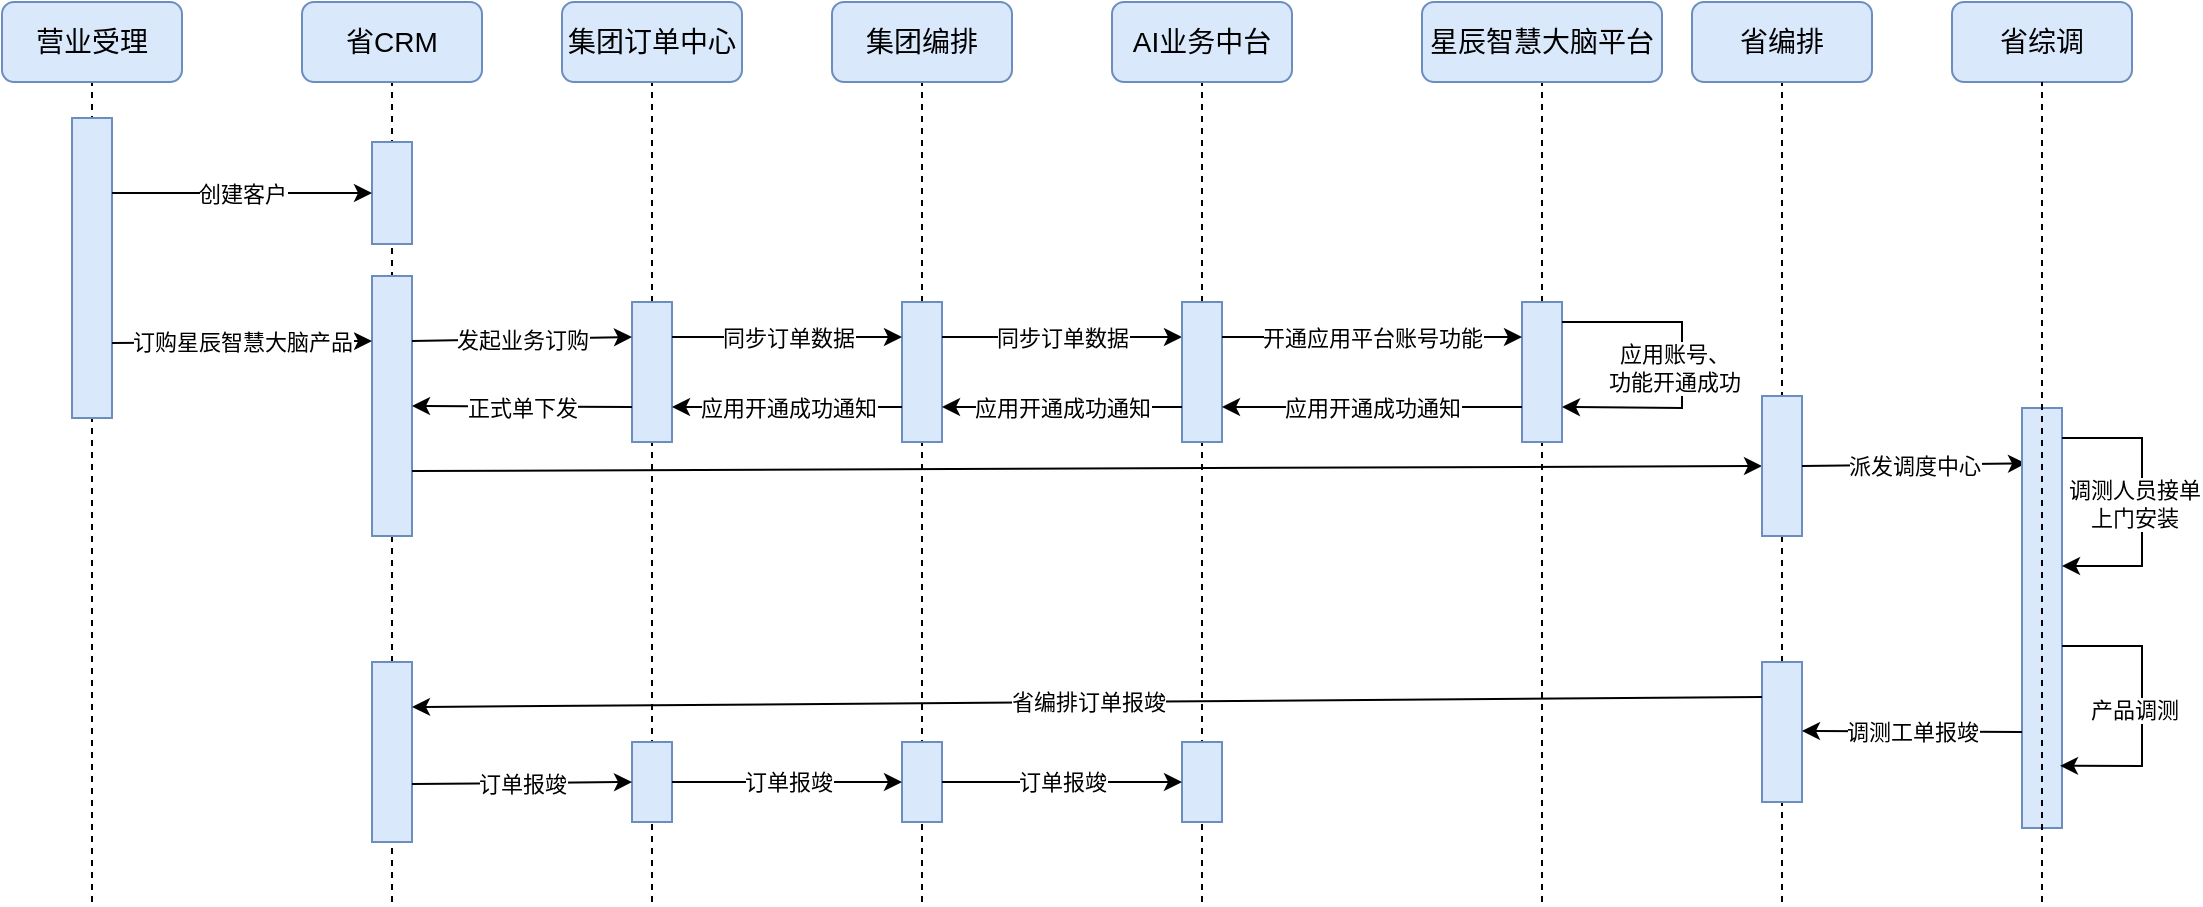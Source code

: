 <mxfile version="22.1.16" type="github">
  <diagram name="第 1 页" id="IRaudZAVaMdEsycl-TIE">
    <mxGraphModel dx="1426" dy="751" grid="1" gridSize="10" guides="1" tooltips="1" connect="1" arrows="1" fold="1" page="1" pageScale="1" pageWidth="827" pageHeight="1169" math="0" shadow="0">
      <root>
        <mxCell id="0" />
        <mxCell id="1" parent="0" />
        <mxCell id="FhZEgIiry43uXNgDlU4w-84" value="" style="endArrow=none;dashed=1;html=1;rounded=0;entryX=0.5;entryY=1;entryDx=0;entryDy=0;" edge="1" parent="1" target="FhZEgIiry43uXNgDlU4w-7">
          <mxGeometry width="50" height="50" relative="1" as="geometry">
            <mxPoint x="920" y="720" as="sourcePoint" />
            <mxPoint x="930" y="330" as="targetPoint" />
          </mxGeometry>
        </mxCell>
        <mxCell id="FhZEgIiry43uXNgDlU4w-83" value="" style="endArrow=none;dashed=1;html=1;rounded=0;entryX=0.5;entryY=1;entryDx=0;entryDy=0;" edge="1" parent="1" target="FhZEgIiry43uXNgDlU4w-5">
          <mxGeometry width="50" height="50" relative="1" as="geometry">
            <mxPoint x="800" y="720" as="sourcePoint" />
            <mxPoint x="770" y="350" as="targetPoint" />
          </mxGeometry>
        </mxCell>
        <mxCell id="FhZEgIiry43uXNgDlU4w-82" value="" style="endArrow=none;dashed=1;html=1;rounded=0;entryX=0.5;entryY=1;entryDx=0;entryDy=0;" edge="1" parent="1" target="FhZEgIiry43uXNgDlU4w-4">
          <mxGeometry width="50" height="50" relative="1" as="geometry">
            <mxPoint x="630" y="720" as="sourcePoint" />
            <mxPoint x="620" y="340" as="targetPoint" />
          </mxGeometry>
        </mxCell>
        <mxCell id="FhZEgIiry43uXNgDlU4w-81" value="" style="endArrow=none;dashed=1;html=1;rounded=0;entryX=0.5;entryY=1;entryDx=0;entryDy=0;" edge="1" parent="1" target="FhZEgIiry43uXNgDlU4w-3">
          <mxGeometry width="50" height="50" relative="1" as="geometry">
            <mxPoint x="490" y="720" as="sourcePoint" />
            <mxPoint x="480" y="340" as="targetPoint" />
          </mxGeometry>
        </mxCell>
        <mxCell id="FhZEgIiry43uXNgDlU4w-80" value="" style="endArrow=none;dashed=1;html=1;rounded=0;entryX=0.5;entryY=1;entryDx=0;entryDy=0;" edge="1" parent="1" target="FhZEgIiry43uXNgDlU4w-2">
          <mxGeometry width="50" height="50" relative="1" as="geometry">
            <mxPoint x="355" y="720" as="sourcePoint" />
            <mxPoint x="370" y="350" as="targetPoint" />
          </mxGeometry>
        </mxCell>
        <mxCell id="FhZEgIiry43uXNgDlU4w-78" value="" style="endArrow=none;dashed=1;html=1;rounded=0;entryX=0.5;entryY=1;entryDx=0;entryDy=0;" edge="1" parent="1" target="FhZEgIiry43uXNgDlU4w-1">
          <mxGeometry width="50" height="50" relative="1" as="geometry">
            <mxPoint x="225" y="720" as="sourcePoint" />
            <mxPoint x="560" y="340" as="targetPoint" />
          </mxGeometry>
        </mxCell>
        <mxCell id="FhZEgIiry43uXNgDlU4w-75" value="" style="endArrow=none;dashed=1;html=1;rounded=0;entryX=0.5;entryY=1;entryDx=0;entryDy=0;" edge="1" parent="1" target="FhZEgIiry43uXNgDlU4w-23">
          <mxGeometry width="50" height="50" relative="1" as="geometry">
            <mxPoint x="75" y="720" as="sourcePoint" />
            <mxPoint x="65" y="350" as="targetPoint" />
          </mxGeometry>
        </mxCell>
        <mxCell id="FhZEgIiry43uXNgDlU4w-1" value="&lt;font style=&quot;font-size: 14px;&quot;&gt;省CRM&lt;/font&gt;" style="rounded=1;whiteSpace=wrap;html=1;fillColor=#dae8fc;strokeColor=#6c8ebf;" vertex="1" parent="1">
          <mxGeometry x="180" y="270" width="90" height="40" as="geometry" />
        </mxCell>
        <mxCell id="FhZEgIiry43uXNgDlU4w-2" value="&lt;font style=&quot;font-size: 14px;&quot;&gt;集团订单中心&lt;/font&gt;" style="rounded=1;whiteSpace=wrap;html=1;fillColor=#dae8fc;strokeColor=#6c8ebf;" vertex="1" parent="1">
          <mxGeometry x="310" y="270" width="90" height="40" as="geometry" />
        </mxCell>
        <mxCell id="FhZEgIiry43uXNgDlU4w-3" value="&lt;font style=&quot;font-size: 14px;&quot;&gt;集团编排&lt;/font&gt;" style="rounded=1;whiteSpace=wrap;html=1;fillColor=#dae8fc;strokeColor=#6c8ebf;" vertex="1" parent="1">
          <mxGeometry x="445" y="270" width="90" height="40" as="geometry" />
        </mxCell>
        <mxCell id="FhZEgIiry43uXNgDlU4w-4" value="&lt;font style=&quot;font-size: 14px;&quot;&gt;AI业务中台&lt;/font&gt;" style="rounded=1;whiteSpace=wrap;html=1;fillColor=#dae8fc;strokeColor=#6c8ebf;" vertex="1" parent="1">
          <mxGeometry x="585" y="270" width="90" height="40" as="geometry" />
        </mxCell>
        <mxCell id="FhZEgIiry43uXNgDlU4w-5" value="&lt;font style=&quot;font-size: 14px;&quot;&gt;星辰智慧大脑平台&lt;/font&gt;" style="rounded=1;whiteSpace=wrap;html=1;fillColor=#dae8fc;strokeColor=#6c8ebf;" vertex="1" parent="1">
          <mxGeometry x="740" y="270" width="120" height="40" as="geometry" />
        </mxCell>
        <mxCell id="FhZEgIiry43uXNgDlU4w-7" value="&lt;font style=&quot;font-size: 14px;&quot;&gt;省编排&lt;/font&gt;" style="rounded=1;whiteSpace=wrap;html=1;fillColor=#dae8fc;strokeColor=#6c8ebf;" vertex="1" parent="1">
          <mxGeometry x="875" y="270" width="90" height="40" as="geometry" />
        </mxCell>
        <mxCell id="FhZEgIiry43uXNgDlU4w-8" value="&lt;font style=&quot;font-size: 14px;&quot;&gt;省综调&lt;/font&gt;" style="rounded=1;whiteSpace=wrap;html=1;fillColor=#dae8fc;strokeColor=#6c8ebf;" vertex="1" parent="1">
          <mxGeometry x="1005" y="270" width="90" height="40" as="geometry" />
        </mxCell>
        <mxCell id="FhZEgIiry43uXNgDlU4w-9" value="" style="rounded=0;whiteSpace=wrap;html=1;fillColor=#dae8fc;strokeColor=#6c8ebf;" vertex="1" parent="1">
          <mxGeometry x="65" y="328" width="20" height="150" as="geometry" />
        </mxCell>
        <mxCell id="FhZEgIiry43uXNgDlU4w-10" value="" style="rounded=0;whiteSpace=wrap;html=1;fillColor=#dae8fc;strokeColor=#6c8ebf;" vertex="1" parent="1">
          <mxGeometry x="215" y="340" width="20" height="51" as="geometry" />
        </mxCell>
        <mxCell id="FhZEgIiry43uXNgDlU4w-11" value="" style="endArrow=classic;html=1;rounded=0;entryX=0;entryY=0.5;entryDx=0;entryDy=0;exitX=1;exitY=0.25;exitDx=0;exitDy=0;" edge="1" parent="1" source="FhZEgIiry43uXNgDlU4w-9" target="FhZEgIiry43uXNgDlU4w-10">
          <mxGeometry relative="1" as="geometry">
            <mxPoint x="80" y="380.5" as="sourcePoint" />
            <mxPoint x="225" y="380" as="targetPoint" />
          </mxGeometry>
        </mxCell>
        <mxCell id="FhZEgIiry43uXNgDlU4w-12" value="创建客户" style="edgeLabel;resizable=0;html=1;align=center;verticalAlign=middle;" connectable="0" vertex="1" parent="FhZEgIiry43uXNgDlU4w-11">
          <mxGeometry relative="1" as="geometry" />
        </mxCell>
        <mxCell id="FhZEgIiry43uXNgDlU4w-14" value="" style="rounded=0;whiteSpace=wrap;html=1;fillColor=#dae8fc;strokeColor=#6c8ebf;" vertex="1" parent="1">
          <mxGeometry x="215" y="407" width="20" height="130" as="geometry" />
        </mxCell>
        <mxCell id="FhZEgIiry43uXNgDlU4w-15" value="" style="endArrow=classic;html=1;rounded=0;exitX=1;exitY=0.75;exitDx=0;exitDy=0;entryX=0;entryY=0.25;entryDx=0;entryDy=0;" edge="1" parent="1" source="FhZEgIiry43uXNgDlU4w-9" target="FhZEgIiry43uXNgDlU4w-14">
          <mxGeometry relative="1" as="geometry">
            <mxPoint x="100" y="432" as="sourcePoint" />
            <mxPoint x="225" y="430" as="targetPoint" />
          </mxGeometry>
        </mxCell>
        <mxCell id="FhZEgIiry43uXNgDlU4w-16" value="订购星辰智慧大脑产品" style="edgeLabel;resizable=0;html=1;align=center;verticalAlign=middle;" connectable="0" vertex="1" parent="FhZEgIiry43uXNgDlU4w-15">
          <mxGeometry relative="1" as="geometry" />
        </mxCell>
        <mxCell id="FhZEgIiry43uXNgDlU4w-17" value="" style="rounded=0;whiteSpace=wrap;html=1;fillColor=#dae8fc;strokeColor=#6c8ebf;" vertex="1" parent="1">
          <mxGeometry x="345" y="420" width="20" height="70" as="geometry" />
        </mxCell>
        <mxCell id="FhZEgIiry43uXNgDlU4w-18" value="" style="endArrow=classic;html=1;rounded=0;exitX=1;exitY=0.25;exitDx=0;exitDy=0;entryX=0;entryY=0.25;entryDx=0;entryDy=0;" edge="1" parent="1" source="FhZEgIiry43uXNgDlU4w-14" target="FhZEgIiry43uXNgDlU4w-17">
          <mxGeometry relative="1" as="geometry">
            <mxPoint x="235" y="427" as="sourcePoint" />
            <mxPoint x="350" y="423" as="targetPoint" />
          </mxGeometry>
        </mxCell>
        <mxCell id="FhZEgIiry43uXNgDlU4w-19" value="发起业务订购" style="edgeLabel;resizable=0;html=1;align=center;verticalAlign=middle;" connectable="0" vertex="1" parent="FhZEgIiry43uXNgDlU4w-18">
          <mxGeometry relative="1" as="geometry" />
        </mxCell>
        <mxCell id="FhZEgIiry43uXNgDlU4w-20" value="" style="rounded=0;whiteSpace=wrap;html=1;fillColor=#dae8fc;strokeColor=#6c8ebf;" vertex="1" parent="1">
          <mxGeometry x="480" y="420" width="20" height="70" as="geometry" />
        </mxCell>
        <mxCell id="FhZEgIiry43uXNgDlU4w-21" value="" style="endArrow=classic;html=1;rounded=0;exitX=1;exitY=0.25;exitDx=0;exitDy=0;entryX=0;entryY=0.25;entryDx=0;entryDy=0;" edge="1" parent="1" source="FhZEgIiry43uXNgDlU4w-17" target="FhZEgIiry43uXNgDlU4w-20">
          <mxGeometry relative="1" as="geometry">
            <mxPoint x="365" y="426" as="sourcePoint" />
            <mxPoint x="470" y="423" as="targetPoint" />
          </mxGeometry>
        </mxCell>
        <mxCell id="FhZEgIiry43uXNgDlU4w-22" value="同步订单数据" style="edgeLabel;resizable=0;html=1;align=center;verticalAlign=middle;" connectable="0" vertex="1" parent="FhZEgIiry43uXNgDlU4w-21">
          <mxGeometry relative="1" as="geometry" />
        </mxCell>
        <mxCell id="FhZEgIiry43uXNgDlU4w-23" value="&lt;font style=&quot;font-size: 14px;&quot;&gt;营业受理&lt;/font&gt;" style="rounded=1;whiteSpace=wrap;html=1;fillColor=#dae8fc;strokeColor=#6c8ebf;" vertex="1" parent="1">
          <mxGeometry x="30" y="270" width="90" height="40" as="geometry" />
        </mxCell>
        <mxCell id="FhZEgIiry43uXNgDlU4w-25" value="" style="endArrow=classic;html=1;rounded=0;exitX=1;exitY=0.25;exitDx=0;exitDy=0;entryX=0;entryY=0.25;entryDx=0;entryDy=0;" edge="1" parent="1" source="FhZEgIiry43uXNgDlU4w-20" target="FhZEgIiry43uXNgDlU4w-27">
          <mxGeometry relative="1" as="geometry">
            <mxPoint x="500" y="426" as="sourcePoint" />
            <mxPoint x="620" y="423" as="targetPoint" />
          </mxGeometry>
        </mxCell>
        <mxCell id="FhZEgIiry43uXNgDlU4w-26" value="同步订单数据" style="edgeLabel;resizable=0;html=1;align=center;verticalAlign=middle;" connectable="0" vertex="1" parent="FhZEgIiry43uXNgDlU4w-25">
          <mxGeometry relative="1" as="geometry" />
        </mxCell>
        <mxCell id="FhZEgIiry43uXNgDlU4w-27" value="" style="rounded=0;whiteSpace=wrap;html=1;fillColor=#dae8fc;strokeColor=#6c8ebf;" vertex="1" parent="1">
          <mxGeometry x="620" y="420" width="20" height="70" as="geometry" />
        </mxCell>
        <mxCell id="FhZEgIiry43uXNgDlU4w-28" value="" style="rounded=0;whiteSpace=wrap;html=1;fillColor=#dae8fc;strokeColor=#6c8ebf;" vertex="1" parent="1">
          <mxGeometry x="790" y="420" width="20" height="70" as="geometry" />
        </mxCell>
        <mxCell id="FhZEgIiry43uXNgDlU4w-29" value="" style="endArrow=classic;html=1;rounded=0;exitX=1;exitY=0.25;exitDx=0;exitDy=0;entryX=0;entryY=0.25;entryDx=0;entryDy=0;" edge="1" parent="1" source="FhZEgIiry43uXNgDlU4w-27" target="FhZEgIiry43uXNgDlU4w-28">
          <mxGeometry relative="1" as="geometry">
            <mxPoint x="640" y="426" as="sourcePoint" />
            <mxPoint x="750" y="426" as="targetPoint" />
          </mxGeometry>
        </mxCell>
        <mxCell id="FhZEgIiry43uXNgDlU4w-30" value="开通应用平台账号功能" style="edgeLabel;resizable=0;html=1;align=center;verticalAlign=middle;" connectable="0" vertex="1" parent="FhZEgIiry43uXNgDlU4w-29">
          <mxGeometry relative="1" as="geometry" />
        </mxCell>
        <mxCell id="FhZEgIiry43uXNgDlU4w-32" value="" style="endArrow=classic;html=1;rounded=0;entryX=1;entryY=0.75;entryDx=0;entryDy=0;" edge="1" parent="1" target="FhZEgIiry43uXNgDlU4w-28">
          <mxGeometry relative="1" as="geometry">
            <mxPoint x="810" y="430" as="sourcePoint" />
            <mxPoint x="810" y="467.25" as="targetPoint" />
            <Array as="points">
              <mxPoint x="870" y="430" />
              <mxPoint x="870" y="473" />
            </Array>
          </mxGeometry>
        </mxCell>
        <mxCell id="FhZEgIiry43uXNgDlU4w-34" value="应用账号、&lt;br style=&quot;border-color: var(--border-color);&quot;&gt;功能开通成功" style="edgeLabel;html=1;align=center;verticalAlign=middle;resizable=0;points=[];" vertex="1" connectable="0" parent="FhZEgIiry43uXNgDlU4w-32">
          <mxGeometry x="0.016" y="-4" relative="1" as="geometry">
            <mxPoint as="offset" />
          </mxGeometry>
        </mxCell>
        <mxCell id="FhZEgIiry43uXNgDlU4w-35" value="" style="endArrow=classic;html=1;rounded=0;entryX=1;entryY=0.75;entryDx=0;entryDy=0;exitX=0;exitY=0.75;exitDx=0;exitDy=0;" edge="1" parent="1" source="FhZEgIiry43uXNgDlU4w-28" target="FhZEgIiry43uXNgDlU4w-27">
          <mxGeometry relative="1" as="geometry">
            <mxPoint x="792" y="462" as="sourcePoint" />
            <mxPoint x="800" y="433" as="targetPoint" />
          </mxGeometry>
        </mxCell>
        <mxCell id="FhZEgIiry43uXNgDlU4w-36" value="应用开通成功通知" style="edgeLabel;resizable=0;html=1;align=center;verticalAlign=middle;" connectable="0" vertex="1" parent="FhZEgIiry43uXNgDlU4w-35">
          <mxGeometry relative="1" as="geometry" />
        </mxCell>
        <mxCell id="FhZEgIiry43uXNgDlU4w-37" value="" style="endArrow=classic;html=1;rounded=0;entryX=1;entryY=0.75;entryDx=0;entryDy=0;exitX=0;exitY=0.75;exitDx=0;exitDy=0;" edge="1" parent="1" source="FhZEgIiry43uXNgDlU4w-27" target="FhZEgIiry43uXNgDlU4w-20">
          <mxGeometry relative="1" as="geometry">
            <mxPoint x="650" y="460" as="sourcePoint" />
            <mxPoint x="500" y="460" as="targetPoint" />
          </mxGeometry>
        </mxCell>
        <mxCell id="FhZEgIiry43uXNgDlU4w-38" value="应用开通成功通知" style="edgeLabel;resizable=0;html=1;align=center;verticalAlign=middle;" connectable="0" vertex="1" parent="FhZEgIiry43uXNgDlU4w-37">
          <mxGeometry relative="1" as="geometry" />
        </mxCell>
        <mxCell id="FhZEgIiry43uXNgDlU4w-39" value="" style="endArrow=classic;html=1;rounded=0;entryX=1;entryY=0.75;entryDx=0;entryDy=0;exitX=0;exitY=0.75;exitDx=0;exitDy=0;" edge="1" parent="1" source="FhZEgIiry43uXNgDlU4w-20" target="FhZEgIiry43uXNgDlU4w-17">
          <mxGeometry relative="1" as="geometry">
            <mxPoint x="485" y="460" as="sourcePoint" />
            <mxPoint x="365" y="460" as="targetPoint" />
          </mxGeometry>
        </mxCell>
        <mxCell id="FhZEgIiry43uXNgDlU4w-40" value="应用开通成功通知" style="edgeLabel;resizable=0;html=1;align=center;verticalAlign=middle;" connectable="0" vertex="1" parent="FhZEgIiry43uXNgDlU4w-39">
          <mxGeometry relative="1" as="geometry" />
        </mxCell>
        <mxCell id="FhZEgIiry43uXNgDlU4w-41" value="" style="endArrow=classic;html=1;rounded=0;entryX=1;entryY=0.5;entryDx=0;entryDy=0;exitX=0;exitY=0.75;exitDx=0;exitDy=0;" edge="1" parent="1" source="FhZEgIiry43uXNgDlU4w-17" target="FhZEgIiry43uXNgDlU4w-14">
          <mxGeometry relative="1" as="geometry">
            <mxPoint x="330" y="480" as="sourcePoint" />
            <mxPoint x="220" y="470" as="targetPoint" />
          </mxGeometry>
        </mxCell>
        <mxCell id="FhZEgIiry43uXNgDlU4w-42" value="正式单下发" style="edgeLabel;resizable=0;html=1;align=center;verticalAlign=middle;" connectable="0" vertex="1" parent="FhZEgIiry43uXNgDlU4w-41">
          <mxGeometry relative="1" as="geometry" />
        </mxCell>
        <mxCell id="FhZEgIiry43uXNgDlU4w-44" value="" style="rounded=0;whiteSpace=wrap;html=1;fillColor=#dae8fc;strokeColor=#6c8ebf;" vertex="1" parent="1">
          <mxGeometry x="215" y="600" width="20" height="90" as="geometry" />
        </mxCell>
        <mxCell id="FhZEgIiry43uXNgDlU4w-45" value="" style="endArrow=classic;html=1;rounded=0;exitX=1;exitY=0.75;exitDx=0;exitDy=0;entryX=0;entryY=0.5;entryDx=0;entryDy=0;" edge="1" parent="1" source="FhZEgIiry43uXNgDlU4w-14" target="FhZEgIiry43uXNgDlU4w-47">
          <mxGeometry relative="1" as="geometry">
            <mxPoint x="250" y="502" as="sourcePoint" />
            <mxPoint x="940" y="505" as="targetPoint" />
          </mxGeometry>
        </mxCell>
        <mxCell id="FhZEgIiry43uXNgDlU4w-47" value="" style="rounded=0;whiteSpace=wrap;html=1;fillColor=#dae8fc;strokeColor=#6c8ebf;" vertex="1" parent="1">
          <mxGeometry x="910" y="467" width="20" height="70" as="geometry" />
        </mxCell>
        <mxCell id="FhZEgIiry43uXNgDlU4w-48" value="" style="endArrow=classic;html=1;rounded=0;exitX=1;exitY=0.5;exitDx=0;exitDy=0;entryX=0.1;entryY=0.132;entryDx=0;entryDy=0;entryPerimeter=0;" edge="1" parent="1" source="FhZEgIiry43uXNgDlU4w-47" target="FhZEgIiry43uXNgDlU4w-50">
          <mxGeometry relative="1" as="geometry">
            <mxPoint x="245" y="515" as="sourcePoint" />
            <mxPoint x="1040" y="500" as="targetPoint" />
          </mxGeometry>
        </mxCell>
        <mxCell id="FhZEgIiry43uXNgDlU4w-49" value="派发调度中心" style="edgeLabel;resizable=0;html=1;align=center;verticalAlign=middle;" connectable="0" vertex="1" parent="FhZEgIiry43uXNgDlU4w-48">
          <mxGeometry relative="1" as="geometry" />
        </mxCell>
        <mxCell id="FhZEgIiry43uXNgDlU4w-50" value="" style="rounded=0;whiteSpace=wrap;html=1;fillColor=#dae8fc;strokeColor=#6c8ebf;" vertex="1" parent="1">
          <mxGeometry x="1040" y="473" width="20" height="210" as="geometry" />
        </mxCell>
        <mxCell id="FhZEgIiry43uXNgDlU4w-56" value="" style="endArrow=classic;html=1;rounded=0;" edge="1" parent="1">
          <mxGeometry relative="1" as="geometry">
            <mxPoint x="1060" y="488" as="sourcePoint" />
            <mxPoint x="1060" y="552" as="targetPoint" />
            <Array as="points">
              <mxPoint x="1100" y="488" />
              <mxPoint x="1100" y="552" />
            </Array>
          </mxGeometry>
        </mxCell>
        <mxCell id="FhZEgIiry43uXNgDlU4w-57" value="调测人员接单&lt;br&gt;上门安装" style="edgeLabel;html=1;align=center;verticalAlign=middle;resizable=0;points=[];" vertex="1" connectable="0" parent="FhZEgIiry43uXNgDlU4w-56">
          <mxGeometry x="0.016" y="-4" relative="1" as="geometry">
            <mxPoint as="offset" />
          </mxGeometry>
        </mxCell>
        <mxCell id="FhZEgIiry43uXNgDlU4w-58" value="" style="endArrow=classic;html=1;rounded=0;entryX=0.95;entryY=0.852;entryDx=0;entryDy=0;entryPerimeter=0;" edge="1" parent="1" target="FhZEgIiry43uXNgDlU4w-50">
          <mxGeometry relative="1" as="geometry">
            <mxPoint x="1060" y="592" as="sourcePoint" />
            <mxPoint x="1060" y="650" as="targetPoint" />
            <Array as="points">
              <mxPoint x="1100" y="592" />
              <mxPoint x="1100" y="652" />
            </Array>
          </mxGeometry>
        </mxCell>
        <mxCell id="FhZEgIiry43uXNgDlU4w-59" value="产品调测" style="edgeLabel;html=1;align=center;verticalAlign=middle;resizable=0;points=[];" vertex="1" connectable="0" parent="FhZEgIiry43uXNgDlU4w-58">
          <mxGeometry x="0.016" y="-4" relative="1" as="geometry">
            <mxPoint as="offset" />
          </mxGeometry>
        </mxCell>
        <mxCell id="FhZEgIiry43uXNgDlU4w-60" value="" style="rounded=0;whiteSpace=wrap;html=1;fillColor=#dae8fc;strokeColor=#6c8ebf;" vertex="1" parent="1">
          <mxGeometry x="910" y="600" width="20" height="70" as="geometry" />
        </mxCell>
        <mxCell id="FhZEgIiry43uXNgDlU4w-61" value="" style="endArrow=classic;html=1;rounded=0;entryX=1;entryY=0.75;entryDx=0;entryDy=0;" edge="1" parent="1">
          <mxGeometry relative="1" as="geometry">
            <mxPoint x="1040" y="635" as="sourcePoint" />
            <mxPoint x="930" y="634.5" as="targetPoint" />
          </mxGeometry>
        </mxCell>
        <mxCell id="FhZEgIiry43uXNgDlU4w-62" value="调测工单报竣" style="edgeLabel;resizable=0;html=1;align=center;verticalAlign=middle;" connectable="0" vertex="1" parent="FhZEgIiry43uXNgDlU4w-61">
          <mxGeometry relative="1" as="geometry" />
        </mxCell>
        <mxCell id="FhZEgIiry43uXNgDlU4w-63" value="" style="endArrow=classic;html=1;rounded=0;exitX=0;exitY=0.25;exitDx=0;exitDy=0;entryX=1;entryY=0.25;entryDx=0;entryDy=0;" edge="1" parent="1" source="FhZEgIiry43uXNgDlU4w-60" target="FhZEgIiry43uXNgDlU4w-44">
          <mxGeometry relative="1" as="geometry">
            <mxPoint x="827" y="610" as="sourcePoint" />
            <mxPoint x="330" y="610" as="targetPoint" />
          </mxGeometry>
        </mxCell>
        <mxCell id="FhZEgIiry43uXNgDlU4w-64" value="省编排订单报竣" style="edgeLabel;resizable=0;html=1;align=center;verticalAlign=middle;" connectable="0" vertex="1" parent="FhZEgIiry43uXNgDlU4w-63">
          <mxGeometry relative="1" as="geometry" />
        </mxCell>
        <mxCell id="FhZEgIiry43uXNgDlU4w-66" value="" style="rounded=0;whiteSpace=wrap;html=1;fillColor=#dae8fc;strokeColor=#6c8ebf;" vertex="1" parent="1">
          <mxGeometry x="345" y="640" width="20" height="40" as="geometry" />
        </mxCell>
        <mxCell id="FhZEgIiry43uXNgDlU4w-67" value="" style="endArrow=classic;html=1;rounded=0;exitX=1;exitY=0.678;exitDx=0;exitDy=0;entryX=0;entryY=0.5;entryDx=0;entryDy=0;exitPerimeter=0;" edge="1" parent="1" source="FhZEgIiry43uXNgDlU4w-44" target="FhZEgIiry43uXNgDlU4w-66">
          <mxGeometry relative="1" as="geometry">
            <mxPoint x="235" y="662" as="sourcePoint" />
            <mxPoint x="345" y="660" as="targetPoint" />
          </mxGeometry>
        </mxCell>
        <mxCell id="FhZEgIiry43uXNgDlU4w-68" value="订单报竣" style="edgeLabel;resizable=0;html=1;align=center;verticalAlign=middle;" connectable="0" vertex="1" parent="FhZEgIiry43uXNgDlU4w-67">
          <mxGeometry relative="1" as="geometry" />
        </mxCell>
        <mxCell id="FhZEgIiry43uXNgDlU4w-69" value="" style="rounded=0;whiteSpace=wrap;html=1;fillColor=#dae8fc;strokeColor=#6c8ebf;" vertex="1" parent="1">
          <mxGeometry x="480" y="640" width="20" height="40" as="geometry" />
        </mxCell>
        <mxCell id="FhZEgIiry43uXNgDlU4w-70" value="" style="endArrow=classic;html=1;rounded=0;exitX=1;exitY=0.5;exitDx=0;exitDy=0;" edge="1" parent="1" source="FhZEgIiry43uXNgDlU4w-66">
          <mxGeometry relative="1" as="geometry">
            <mxPoint x="380" y="660.5" as="sourcePoint" />
            <mxPoint x="480" y="660" as="targetPoint" />
          </mxGeometry>
        </mxCell>
        <mxCell id="FhZEgIiry43uXNgDlU4w-71" value="订单报竣" style="edgeLabel;resizable=0;html=1;align=center;verticalAlign=middle;" connectable="0" vertex="1" parent="FhZEgIiry43uXNgDlU4w-70">
          <mxGeometry relative="1" as="geometry" />
        </mxCell>
        <mxCell id="FhZEgIiry43uXNgDlU4w-72" value="" style="rounded=0;whiteSpace=wrap;html=1;fillColor=#dae8fc;strokeColor=#6c8ebf;" vertex="1" parent="1">
          <mxGeometry x="620" y="640" width="20" height="40" as="geometry" />
        </mxCell>
        <mxCell id="FhZEgIiry43uXNgDlU4w-73" value="" style="endArrow=classic;html=1;rounded=0;exitX=1;exitY=0.5;exitDx=0;exitDy=0;entryX=0;entryY=0.5;entryDx=0;entryDy=0;" edge="1" parent="1" source="FhZEgIiry43uXNgDlU4w-69" target="FhZEgIiry43uXNgDlU4w-72">
          <mxGeometry relative="1" as="geometry">
            <mxPoint x="520" y="659.5" as="sourcePoint" />
            <mxPoint x="635" y="659.5" as="targetPoint" />
          </mxGeometry>
        </mxCell>
        <mxCell id="FhZEgIiry43uXNgDlU4w-74" value="订单报竣" style="edgeLabel;resizable=0;html=1;align=center;verticalAlign=middle;" connectable="0" vertex="1" parent="FhZEgIiry43uXNgDlU4w-73">
          <mxGeometry relative="1" as="geometry" />
        </mxCell>
        <mxCell id="FhZEgIiry43uXNgDlU4w-85" value="" style="endArrow=none;dashed=1;html=1;rounded=0;entryX=0.5;entryY=1;entryDx=0;entryDy=0;" edge="1" parent="1" target="FhZEgIiry43uXNgDlU4w-8">
          <mxGeometry width="50" height="50" relative="1" as="geometry">
            <mxPoint x="1050" y="720" as="sourcePoint" />
            <mxPoint x="1040" y="360" as="targetPoint" />
          </mxGeometry>
        </mxCell>
      </root>
    </mxGraphModel>
  </diagram>
</mxfile>
